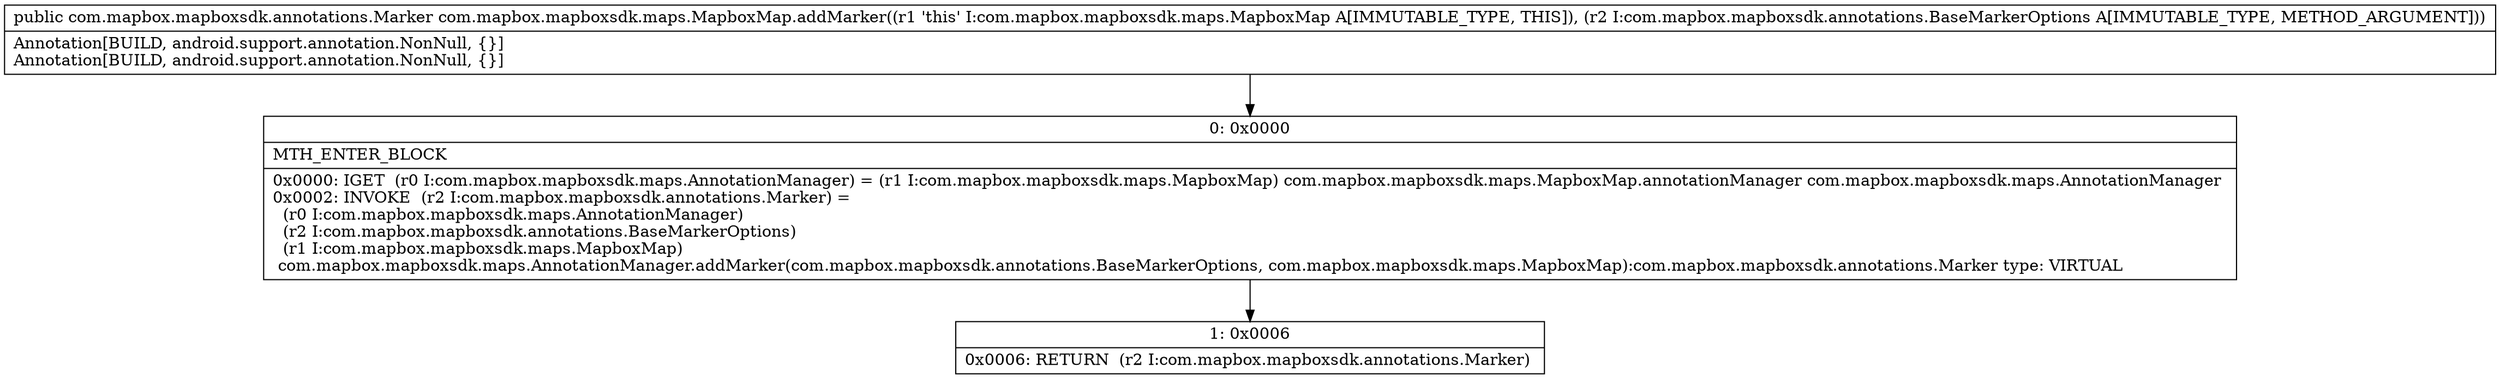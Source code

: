 digraph "CFG forcom.mapbox.mapboxsdk.maps.MapboxMap.addMarker(Lcom\/mapbox\/mapboxsdk\/annotations\/BaseMarkerOptions;)Lcom\/mapbox\/mapboxsdk\/annotations\/Marker;" {
Node_0 [shape=record,label="{0\:\ 0x0000|MTH_ENTER_BLOCK\l|0x0000: IGET  (r0 I:com.mapbox.mapboxsdk.maps.AnnotationManager) = (r1 I:com.mapbox.mapboxsdk.maps.MapboxMap) com.mapbox.mapboxsdk.maps.MapboxMap.annotationManager com.mapbox.mapboxsdk.maps.AnnotationManager \l0x0002: INVOKE  (r2 I:com.mapbox.mapboxsdk.annotations.Marker) = \l  (r0 I:com.mapbox.mapboxsdk.maps.AnnotationManager)\l  (r2 I:com.mapbox.mapboxsdk.annotations.BaseMarkerOptions)\l  (r1 I:com.mapbox.mapboxsdk.maps.MapboxMap)\l com.mapbox.mapboxsdk.maps.AnnotationManager.addMarker(com.mapbox.mapboxsdk.annotations.BaseMarkerOptions, com.mapbox.mapboxsdk.maps.MapboxMap):com.mapbox.mapboxsdk.annotations.Marker type: VIRTUAL \l}"];
Node_1 [shape=record,label="{1\:\ 0x0006|0x0006: RETURN  (r2 I:com.mapbox.mapboxsdk.annotations.Marker) \l}"];
MethodNode[shape=record,label="{public com.mapbox.mapboxsdk.annotations.Marker com.mapbox.mapboxsdk.maps.MapboxMap.addMarker((r1 'this' I:com.mapbox.mapboxsdk.maps.MapboxMap A[IMMUTABLE_TYPE, THIS]), (r2 I:com.mapbox.mapboxsdk.annotations.BaseMarkerOptions A[IMMUTABLE_TYPE, METHOD_ARGUMENT]))  | Annotation[BUILD, android.support.annotation.NonNull, \{\}]\lAnnotation[BUILD, android.support.annotation.NonNull, \{\}]\l}"];
MethodNode -> Node_0;
Node_0 -> Node_1;
}

